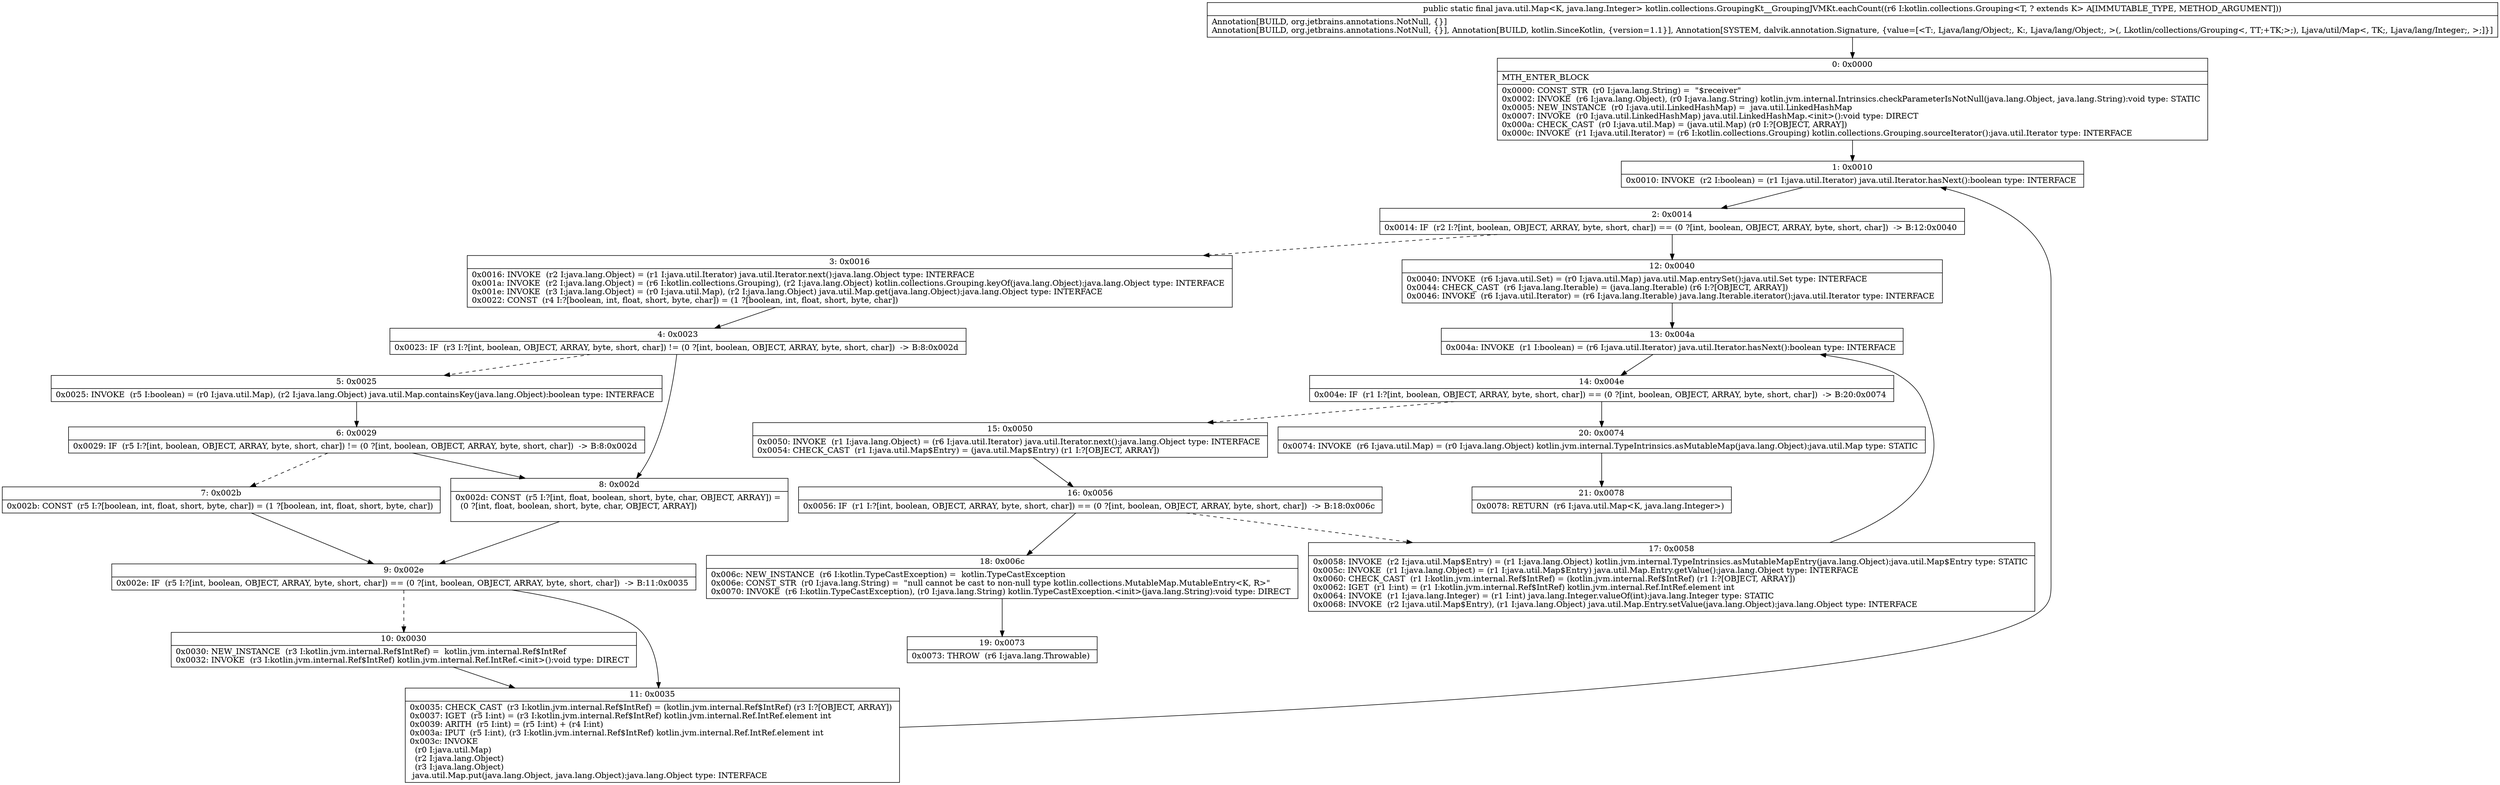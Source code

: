 digraph "CFG forkotlin.collections.GroupingKt__GroupingJVMKt.eachCount(Lkotlin\/collections\/Grouping;)Ljava\/util\/Map;" {
Node_0 [shape=record,label="{0\:\ 0x0000|MTH_ENTER_BLOCK\l|0x0000: CONST_STR  (r0 I:java.lang.String) =  \"$receiver\" \l0x0002: INVOKE  (r6 I:java.lang.Object), (r0 I:java.lang.String) kotlin.jvm.internal.Intrinsics.checkParameterIsNotNull(java.lang.Object, java.lang.String):void type: STATIC \l0x0005: NEW_INSTANCE  (r0 I:java.util.LinkedHashMap) =  java.util.LinkedHashMap \l0x0007: INVOKE  (r0 I:java.util.LinkedHashMap) java.util.LinkedHashMap.\<init\>():void type: DIRECT \l0x000a: CHECK_CAST  (r0 I:java.util.Map) = (java.util.Map) (r0 I:?[OBJECT, ARRAY]) \l0x000c: INVOKE  (r1 I:java.util.Iterator) = (r6 I:kotlin.collections.Grouping) kotlin.collections.Grouping.sourceIterator():java.util.Iterator type: INTERFACE \l}"];
Node_1 [shape=record,label="{1\:\ 0x0010|0x0010: INVOKE  (r2 I:boolean) = (r1 I:java.util.Iterator) java.util.Iterator.hasNext():boolean type: INTERFACE \l}"];
Node_2 [shape=record,label="{2\:\ 0x0014|0x0014: IF  (r2 I:?[int, boolean, OBJECT, ARRAY, byte, short, char]) == (0 ?[int, boolean, OBJECT, ARRAY, byte, short, char])  \-\> B:12:0x0040 \l}"];
Node_3 [shape=record,label="{3\:\ 0x0016|0x0016: INVOKE  (r2 I:java.lang.Object) = (r1 I:java.util.Iterator) java.util.Iterator.next():java.lang.Object type: INTERFACE \l0x001a: INVOKE  (r2 I:java.lang.Object) = (r6 I:kotlin.collections.Grouping), (r2 I:java.lang.Object) kotlin.collections.Grouping.keyOf(java.lang.Object):java.lang.Object type: INTERFACE \l0x001e: INVOKE  (r3 I:java.lang.Object) = (r0 I:java.util.Map), (r2 I:java.lang.Object) java.util.Map.get(java.lang.Object):java.lang.Object type: INTERFACE \l0x0022: CONST  (r4 I:?[boolean, int, float, short, byte, char]) = (1 ?[boolean, int, float, short, byte, char]) \l}"];
Node_4 [shape=record,label="{4\:\ 0x0023|0x0023: IF  (r3 I:?[int, boolean, OBJECT, ARRAY, byte, short, char]) != (0 ?[int, boolean, OBJECT, ARRAY, byte, short, char])  \-\> B:8:0x002d \l}"];
Node_5 [shape=record,label="{5\:\ 0x0025|0x0025: INVOKE  (r5 I:boolean) = (r0 I:java.util.Map), (r2 I:java.lang.Object) java.util.Map.containsKey(java.lang.Object):boolean type: INTERFACE \l}"];
Node_6 [shape=record,label="{6\:\ 0x0029|0x0029: IF  (r5 I:?[int, boolean, OBJECT, ARRAY, byte, short, char]) != (0 ?[int, boolean, OBJECT, ARRAY, byte, short, char])  \-\> B:8:0x002d \l}"];
Node_7 [shape=record,label="{7\:\ 0x002b|0x002b: CONST  (r5 I:?[boolean, int, float, short, byte, char]) = (1 ?[boolean, int, float, short, byte, char]) \l}"];
Node_8 [shape=record,label="{8\:\ 0x002d|0x002d: CONST  (r5 I:?[int, float, boolean, short, byte, char, OBJECT, ARRAY]) = \l  (0 ?[int, float, boolean, short, byte, char, OBJECT, ARRAY])\l \l}"];
Node_9 [shape=record,label="{9\:\ 0x002e|0x002e: IF  (r5 I:?[int, boolean, OBJECT, ARRAY, byte, short, char]) == (0 ?[int, boolean, OBJECT, ARRAY, byte, short, char])  \-\> B:11:0x0035 \l}"];
Node_10 [shape=record,label="{10\:\ 0x0030|0x0030: NEW_INSTANCE  (r3 I:kotlin.jvm.internal.Ref$IntRef) =  kotlin.jvm.internal.Ref$IntRef \l0x0032: INVOKE  (r3 I:kotlin.jvm.internal.Ref$IntRef) kotlin.jvm.internal.Ref.IntRef.\<init\>():void type: DIRECT \l}"];
Node_11 [shape=record,label="{11\:\ 0x0035|0x0035: CHECK_CAST  (r3 I:kotlin.jvm.internal.Ref$IntRef) = (kotlin.jvm.internal.Ref$IntRef) (r3 I:?[OBJECT, ARRAY]) \l0x0037: IGET  (r5 I:int) = (r3 I:kotlin.jvm.internal.Ref$IntRef) kotlin.jvm.internal.Ref.IntRef.element int \l0x0039: ARITH  (r5 I:int) = (r5 I:int) + (r4 I:int) \l0x003a: IPUT  (r5 I:int), (r3 I:kotlin.jvm.internal.Ref$IntRef) kotlin.jvm.internal.Ref.IntRef.element int \l0x003c: INVOKE  \l  (r0 I:java.util.Map)\l  (r2 I:java.lang.Object)\l  (r3 I:java.lang.Object)\l java.util.Map.put(java.lang.Object, java.lang.Object):java.lang.Object type: INTERFACE \l}"];
Node_12 [shape=record,label="{12\:\ 0x0040|0x0040: INVOKE  (r6 I:java.util.Set) = (r0 I:java.util.Map) java.util.Map.entrySet():java.util.Set type: INTERFACE \l0x0044: CHECK_CAST  (r6 I:java.lang.Iterable) = (java.lang.Iterable) (r6 I:?[OBJECT, ARRAY]) \l0x0046: INVOKE  (r6 I:java.util.Iterator) = (r6 I:java.lang.Iterable) java.lang.Iterable.iterator():java.util.Iterator type: INTERFACE \l}"];
Node_13 [shape=record,label="{13\:\ 0x004a|0x004a: INVOKE  (r1 I:boolean) = (r6 I:java.util.Iterator) java.util.Iterator.hasNext():boolean type: INTERFACE \l}"];
Node_14 [shape=record,label="{14\:\ 0x004e|0x004e: IF  (r1 I:?[int, boolean, OBJECT, ARRAY, byte, short, char]) == (0 ?[int, boolean, OBJECT, ARRAY, byte, short, char])  \-\> B:20:0x0074 \l}"];
Node_15 [shape=record,label="{15\:\ 0x0050|0x0050: INVOKE  (r1 I:java.lang.Object) = (r6 I:java.util.Iterator) java.util.Iterator.next():java.lang.Object type: INTERFACE \l0x0054: CHECK_CAST  (r1 I:java.util.Map$Entry) = (java.util.Map$Entry) (r1 I:?[OBJECT, ARRAY]) \l}"];
Node_16 [shape=record,label="{16\:\ 0x0056|0x0056: IF  (r1 I:?[int, boolean, OBJECT, ARRAY, byte, short, char]) == (0 ?[int, boolean, OBJECT, ARRAY, byte, short, char])  \-\> B:18:0x006c \l}"];
Node_17 [shape=record,label="{17\:\ 0x0058|0x0058: INVOKE  (r2 I:java.util.Map$Entry) = (r1 I:java.lang.Object) kotlin.jvm.internal.TypeIntrinsics.asMutableMapEntry(java.lang.Object):java.util.Map$Entry type: STATIC \l0x005c: INVOKE  (r1 I:java.lang.Object) = (r1 I:java.util.Map$Entry) java.util.Map.Entry.getValue():java.lang.Object type: INTERFACE \l0x0060: CHECK_CAST  (r1 I:kotlin.jvm.internal.Ref$IntRef) = (kotlin.jvm.internal.Ref$IntRef) (r1 I:?[OBJECT, ARRAY]) \l0x0062: IGET  (r1 I:int) = (r1 I:kotlin.jvm.internal.Ref$IntRef) kotlin.jvm.internal.Ref.IntRef.element int \l0x0064: INVOKE  (r1 I:java.lang.Integer) = (r1 I:int) java.lang.Integer.valueOf(int):java.lang.Integer type: STATIC \l0x0068: INVOKE  (r2 I:java.util.Map$Entry), (r1 I:java.lang.Object) java.util.Map.Entry.setValue(java.lang.Object):java.lang.Object type: INTERFACE \l}"];
Node_18 [shape=record,label="{18\:\ 0x006c|0x006c: NEW_INSTANCE  (r6 I:kotlin.TypeCastException) =  kotlin.TypeCastException \l0x006e: CONST_STR  (r0 I:java.lang.String) =  \"null cannot be cast to non\-null type kotlin.collections.MutableMap.MutableEntry\<K, R\>\" \l0x0070: INVOKE  (r6 I:kotlin.TypeCastException), (r0 I:java.lang.String) kotlin.TypeCastException.\<init\>(java.lang.String):void type: DIRECT \l}"];
Node_19 [shape=record,label="{19\:\ 0x0073|0x0073: THROW  (r6 I:java.lang.Throwable) \l}"];
Node_20 [shape=record,label="{20\:\ 0x0074|0x0074: INVOKE  (r6 I:java.util.Map) = (r0 I:java.lang.Object) kotlin.jvm.internal.TypeIntrinsics.asMutableMap(java.lang.Object):java.util.Map type: STATIC \l}"];
Node_21 [shape=record,label="{21\:\ 0x0078|0x0078: RETURN  (r6 I:java.util.Map\<K, java.lang.Integer\>) \l}"];
MethodNode[shape=record,label="{public static final java.util.Map\<K, java.lang.Integer\> kotlin.collections.GroupingKt__GroupingJVMKt.eachCount((r6 I:kotlin.collections.Grouping\<T, ? extends K\> A[IMMUTABLE_TYPE, METHOD_ARGUMENT]))  | Annotation[BUILD, org.jetbrains.annotations.NotNull, \{\}]\lAnnotation[BUILD, org.jetbrains.annotations.NotNull, \{\}], Annotation[BUILD, kotlin.SinceKotlin, \{version=1.1\}], Annotation[SYSTEM, dalvik.annotation.Signature, \{value=[\<T:, Ljava\/lang\/Object;, K:, Ljava\/lang\/Object;, \>(, Lkotlin\/collections\/Grouping\<, TT;+TK;\>;), Ljava\/util\/Map\<, TK;, Ljava\/lang\/Integer;, \>;]\}]\l}"];
MethodNode -> Node_0;
Node_0 -> Node_1;
Node_1 -> Node_2;
Node_2 -> Node_3[style=dashed];
Node_2 -> Node_12;
Node_3 -> Node_4;
Node_4 -> Node_5[style=dashed];
Node_4 -> Node_8;
Node_5 -> Node_6;
Node_6 -> Node_7[style=dashed];
Node_6 -> Node_8;
Node_7 -> Node_9;
Node_8 -> Node_9;
Node_9 -> Node_10[style=dashed];
Node_9 -> Node_11;
Node_10 -> Node_11;
Node_11 -> Node_1;
Node_12 -> Node_13;
Node_13 -> Node_14;
Node_14 -> Node_15[style=dashed];
Node_14 -> Node_20;
Node_15 -> Node_16;
Node_16 -> Node_17[style=dashed];
Node_16 -> Node_18;
Node_17 -> Node_13;
Node_18 -> Node_19;
Node_20 -> Node_21;
}

